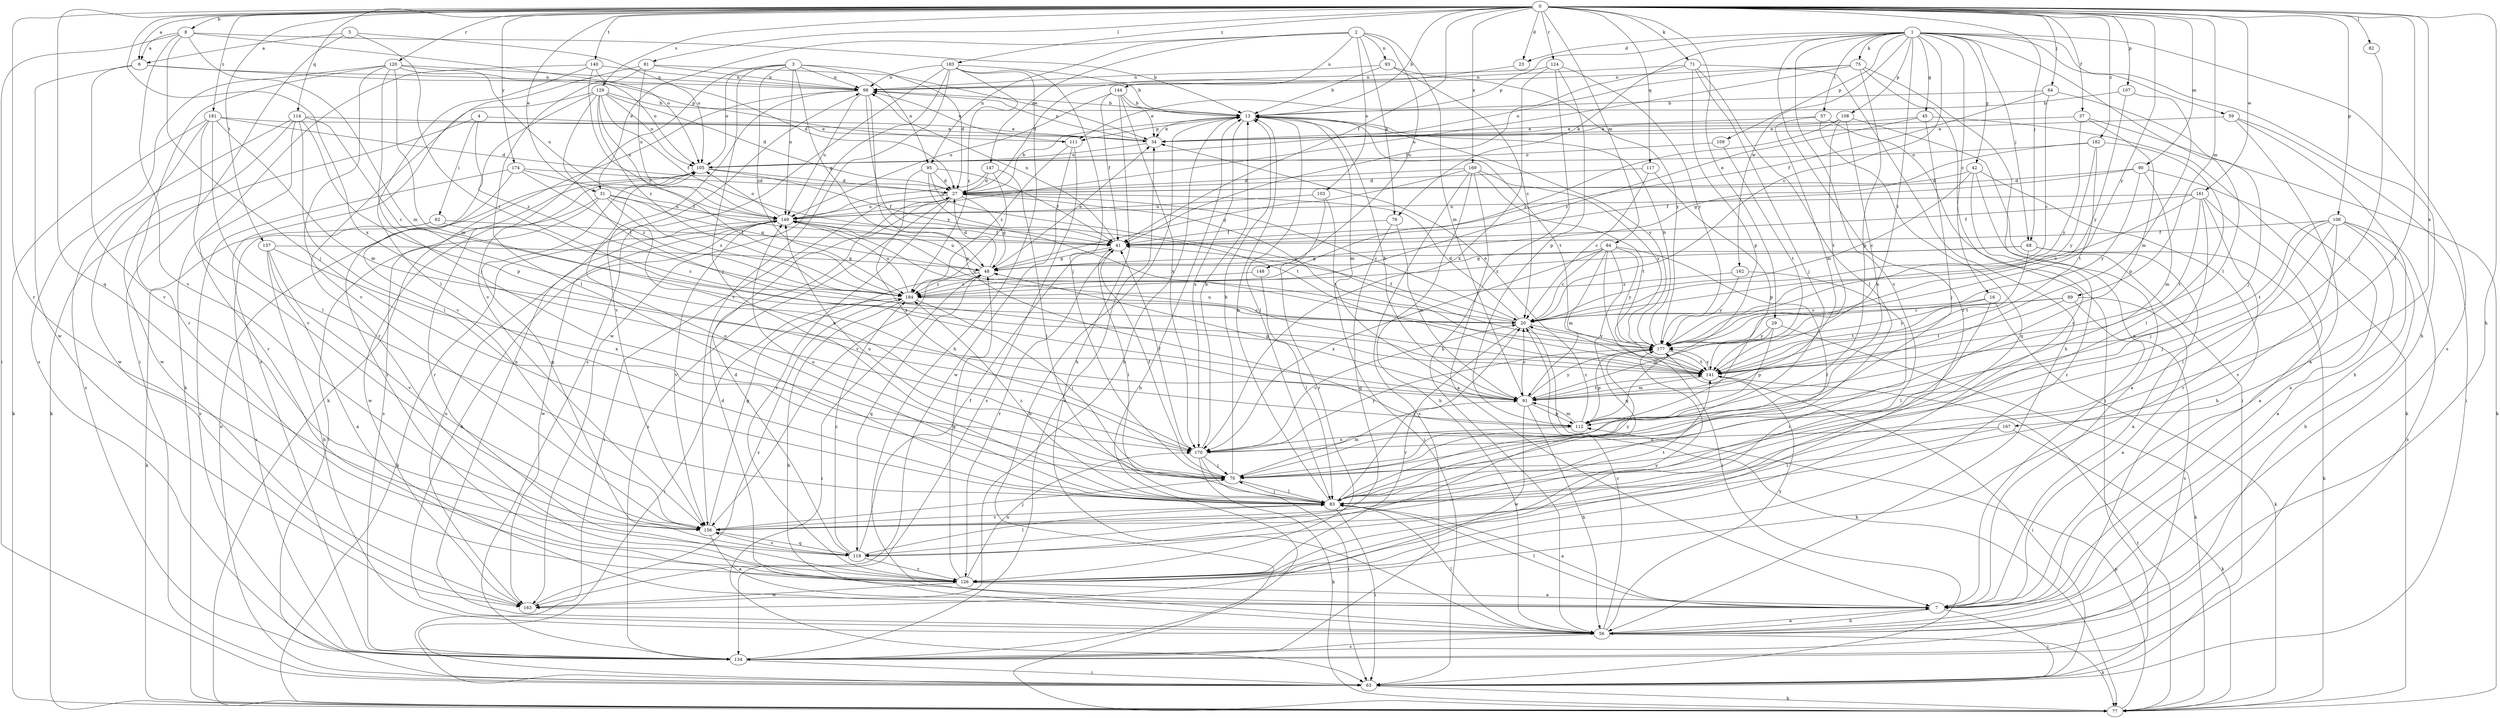 strict digraph  {
0;
1;
2;
3;
4;
5;
6;
7;
8;
13;
16;
20;
23;
27;
29;
31;
34;
37;
41;
42;
45;
48;
56;
57;
59;
62;
63;
64;
68;
70;
71;
75;
76;
77;
81;
82;
83;
84;
89;
90;
91;
93;
95;
98;
103;
105;
106;
107;
108;
109;
111;
112;
114;
117;
119;
120;
124;
126;
129;
134;
137;
140;
141;
144;
147;
148;
149;
156;
161;
162;
163;
167;
169;
170;
174;
177;
181;
182;
183;
184;
0 -> 6  [label=a];
0 -> 8  [label=b];
0 -> 13  [label=b];
0 -> 23  [label=d];
0 -> 29  [label=e];
0 -> 31  [label=e];
0 -> 37  [label=f];
0 -> 41  [label=f];
0 -> 56  [label=h];
0 -> 64  [label=j];
0 -> 68  [label=j];
0 -> 71  [label=k];
0 -> 81  [label=l];
0 -> 82  [label=l];
0 -> 83  [label=l];
0 -> 84  [label=m];
0 -> 89  [label=m];
0 -> 90  [label=m];
0 -> 106  [label=p];
0 -> 107  [label=p];
0 -> 114  [label=q];
0 -> 117  [label=q];
0 -> 119  [label=q];
0 -> 120  [label=r];
0 -> 124  [label=r];
0 -> 126  [label=r];
0 -> 129  [label=s];
0 -> 137  [label=t];
0 -> 140  [label=t];
0 -> 161  [label=w];
0 -> 167  [label=x];
0 -> 169  [label=x];
0 -> 170  [label=x];
0 -> 174  [label=y];
0 -> 177  [label=y];
0 -> 181  [label=z];
0 -> 182  [label=z];
0 -> 183  [label=z];
1 -> 16  [label=c];
1 -> 20  [label=c];
1 -> 23  [label=d];
1 -> 42  [label=g];
1 -> 45  [label=g];
1 -> 56  [label=h];
1 -> 57  [label=i];
1 -> 59  [label=i];
1 -> 68  [label=j];
1 -> 75  [label=k];
1 -> 76  [label=k];
1 -> 83  [label=l];
1 -> 108  [label=p];
1 -> 109  [label=p];
1 -> 111  [label=p];
1 -> 126  [label=r];
1 -> 134  [label=s];
1 -> 141  [label=t];
1 -> 156  [label=v];
1 -> 162  [label=w];
2 -> 31  [label=e];
2 -> 76  [label=k];
2 -> 91  [label=m];
2 -> 93  [label=n];
2 -> 95  [label=n];
2 -> 103  [label=o];
2 -> 144  [label=u];
2 -> 147  [label=u];
2 -> 148  [label=u];
3 -> 27  [label=d];
3 -> 48  [label=g];
3 -> 70  [label=j];
3 -> 95  [label=n];
3 -> 98  [label=n];
3 -> 105  [label=o];
3 -> 149  [label=u];
3 -> 156  [label=v];
3 -> 184  [label=z];
4 -> 34  [label=e];
4 -> 62  [label=i];
4 -> 77  [label=k];
4 -> 184  [label=z];
5 -> 6  [label=a];
5 -> 63  [label=i];
5 -> 105  [label=o];
5 -> 141  [label=t];
6 -> 98  [label=n];
6 -> 111  [label=p];
6 -> 156  [label=v];
6 -> 163  [label=w];
7 -> 27  [label=d];
7 -> 56  [label=h];
7 -> 63  [label=i];
7 -> 83  [label=l];
8 -> 6  [label=a];
8 -> 13  [label=b];
8 -> 63  [label=i];
8 -> 70  [label=j];
8 -> 91  [label=m];
8 -> 105  [label=o];
8 -> 156  [label=v];
13 -> 34  [label=e];
13 -> 83  [label=l];
13 -> 91  [label=m];
13 -> 111  [label=p];
13 -> 141  [label=t];
13 -> 170  [label=x];
13 -> 177  [label=y];
16 -> 20  [label=c];
16 -> 77  [label=k];
16 -> 83  [label=l];
16 -> 141  [label=t];
20 -> 27  [label=d];
20 -> 41  [label=f];
20 -> 77  [label=k];
20 -> 126  [label=r];
20 -> 149  [label=u];
20 -> 177  [label=y];
23 -> 27  [label=d];
27 -> 13  [label=b];
27 -> 20  [label=c];
27 -> 48  [label=g];
27 -> 63  [label=i];
27 -> 126  [label=r];
27 -> 134  [label=s];
27 -> 141  [label=t];
27 -> 149  [label=u];
29 -> 77  [label=k];
29 -> 91  [label=m];
29 -> 112  [label=p];
29 -> 177  [label=y];
31 -> 48  [label=g];
31 -> 63  [label=i];
31 -> 149  [label=u];
31 -> 163  [label=w];
31 -> 170  [label=x];
31 -> 184  [label=z];
34 -> 98  [label=n];
34 -> 105  [label=o];
37 -> 34  [label=e];
37 -> 77  [label=k];
37 -> 112  [label=p];
37 -> 177  [label=y];
41 -> 48  [label=g];
41 -> 83  [label=l];
41 -> 98  [label=n];
41 -> 126  [label=r];
42 -> 7  [label=a];
42 -> 20  [label=c];
42 -> 27  [label=d];
42 -> 56  [label=h];
42 -> 126  [label=r];
45 -> 34  [label=e];
45 -> 70  [label=j];
45 -> 77  [label=k];
45 -> 184  [label=z];
48 -> 27  [label=d];
48 -> 34  [label=e];
48 -> 63  [label=i];
48 -> 119  [label=q];
48 -> 149  [label=u];
48 -> 184  [label=z];
56 -> 7  [label=a];
56 -> 20  [label=c];
56 -> 77  [label=k];
56 -> 83  [label=l];
56 -> 98  [label=n];
56 -> 134  [label=s];
56 -> 177  [label=y];
57 -> 34  [label=e];
57 -> 63  [label=i];
57 -> 91  [label=m];
57 -> 119  [label=q];
59 -> 7  [label=a];
59 -> 34  [label=e];
59 -> 56  [label=h];
59 -> 63  [label=i];
62 -> 20  [label=c];
62 -> 41  [label=f];
62 -> 77  [label=k];
62 -> 134  [label=s];
63 -> 77  [label=k];
63 -> 105  [label=o];
64 -> 13  [label=b];
64 -> 20  [label=c];
64 -> 41  [label=f];
64 -> 70  [label=j];
68 -> 7  [label=a];
68 -> 48  [label=g];
68 -> 77  [label=k];
68 -> 141  [label=t];
68 -> 184  [label=z];
70 -> 13  [label=b];
70 -> 41  [label=f];
70 -> 83  [label=l];
70 -> 91  [label=m];
70 -> 149  [label=u];
71 -> 41  [label=f];
71 -> 56  [label=h];
71 -> 70  [label=j];
71 -> 83  [label=l];
71 -> 98  [label=n];
71 -> 112  [label=p];
75 -> 7  [label=a];
75 -> 98  [label=n];
75 -> 105  [label=o];
75 -> 112  [label=p];
75 -> 126  [label=r];
75 -> 149  [label=u];
76 -> 41  [label=f];
76 -> 91  [label=m];
76 -> 119  [label=q];
77 -> 13  [label=b];
77 -> 112  [label=p];
77 -> 141  [label=t];
81 -> 34  [label=e];
81 -> 83  [label=l];
81 -> 98  [label=n];
81 -> 134  [label=s];
81 -> 149  [label=u];
82 -> 70  [label=j];
83 -> 7  [label=a];
83 -> 13  [label=b];
83 -> 20  [label=c];
83 -> 63  [label=i];
83 -> 70  [label=j];
83 -> 105  [label=o];
83 -> 149  [label=u];
83 -> 156  [label=v];
83 -> 177  [label=y];
83 -> 184  [label=z];
84 -> 20  [label=c];
84 -> 48  [label=g];
84 -> 63  [label=i];
84 -> 83  [label=l];
84 -> 91  [label=m];
84 -> 119  [label=q];
84 -> 170  [label=x];
84 -> 177  [label=y];
89 -> 7  [label=a];
89 -> 20  [label=c];
89 -> 134  [label=s];
89 -> 141  [label=t];
89 -> 177  [label=y];
90 -> 7  [label=a];
90 -> 27  [label=d];
90 -> 41  [label=f];
90 -> 91  [label=m];
90 -> 177  [label=y];
91 -> 13  [label=b];
91 -> 20  [label=c];
91 -> 48  [label=g];
91 -> 56  [label=h];
91 -> 112  [label=p];
91 -> 141  [label=t];
91 -> 163  [label=w];
91 -> 177  [label=y];
93 -> 13  [label=b];
93 -> 20  [label=c];
93 -> 98  [label=n];
93 -> 177  [label=y];
95 -> 27  [label=d];
95 -> 41  [label=f];
95 -> 141  [label=t];
95 -> 170  [label=x];
95 -> 177  [label=y];
98 -> 13  [label=b];
98 -> 77  [label=k];
98 -> 112  [label=p];
98 -> 149  [label=u];
98 -> 156  [label=v];
98 -> 177  [label=y];
103 -> 63  [label=i];
103 -> 126  [label=r];
103 -> 149  [label=u];
105 -> 27  [label=d];
105 -> 41  [label=f];
105 -> 119  [label=q];
105 -> 126  [label=r];
105 -> 134  [label=s];
106 -> 7  [label=a];
106 -> 41  [label=f];
106 -> 56  [label=h];
106 -> 70  [label=j];
106 -> 83  [label=l];
106 -> 134  [label=s];
106 -> 141  [label=t];
106 -> 156  [label=v];
107 -> 13  [label=b];
107 -> 91  [label=m];
107 -> 177  [label=y];
108 -> 34  [label=e];
108 -> 63  [label=i];
108 -> 141  [label=t];
108 -> 170  [label=x];
108 -> 184  [label=z];
109 -> 105  [label=o];
109 -> 141  [label=t];
111 -> 98  [label=n];
111 -> 134  [label=s];
111 -> 163  [label=w];
111 -> 184  [label=z];
112 -> 20  [label=c];
112 -> 91  [label=m];
112 -> 170  [label=x];
114 -> 20  [label=c];
114 -> 34  [label=e];
114 -> 83  [label=l];
114 -> 112  [label=p];
114 -> 126  [label=r];
114 -> 134  [label=s];
114 -> 163  [label=w];
117 -> 20  [label=c];
117 -> 27  [label=d];
117 -> 112  [label=p];
119 -> 27  [label=d];
119 -> 41  [label=f];
119 -> 83  [label=l];
119 -> 126  [label=r];
119 -> 156  [label=v];
119 -> 184  [label=z];
120 -> 70  [label=j];
120 -> 91  [label=m];
120 -> 98  [label=n];
120 -> 105  [label=o];
120 -> 126  [label=r];
120 -> 134  [label=s];
120 -> 149  [label=u];
120 -> 156  [label=v];
124 -> 56  [label=h];
124 -> 98  [label=n];
124 -> 112  [label=p];
124 -> 170  [label=x];
124 -> 177  [label=y];
126 -> 7  [label=a];
126 -> 48  [label=g];
126 -> 163  [label=w];
126 -> 170  [label=x];
126 -> 177  [label=y];
129 -> 13  [label=b];
129 -> 27  [label=d];
129 -> 41  [label=f];
129 -> 105  [label=o];
129 -> 126  [label=r];
129 -> 141  [label=t];
129 -> 149  [label=u];
129 -> 156  [label=v];
129 -> 184  [label=z];
134 -> 13  [label=b];
134 -> 34  [label=e];
134 -> 63  [label=i];
137 -> 7  [label=a];
137 -> 48  [label=g];
137 -> 56  [label=h];
137 -> 156  [label=v];
137 -> 170  [label=x];
140 -> 27  [label=d];
140 -> 77  [label=k];
140 -> 83  [label=l];
140 -> 98  [label=n];
140 -> 184  [label=z];
141 -> 34  [label=e];
141 -> 63  [label=i];
141 -> 91  [label=m];
141 -> 149  [label=u];
141 -> 177  [label=y];
144 -> 13  [label=b];
144 -> 34  [label=e];
144 -> 41  [label=f];
144 -> 56  [label=h];
144 -> 149  [label=u];
144 -> 170  [label=x];
147 -> 27  [label=d];
147 -> 83  [label=l];
147 -> 149  [label=u];
147 -> 156  [label=v];
148 -> 83  [label=l];
148 -> 184  [label=z];
149 -> 41  [label=f];
149 -> 56  [label=h];
149 -> 77  [label=k];
149 -> 105  [label=o];
149 -> 156  [label=v];
149 -> 163  [label=w];
156 -> 7  [label=a];
156 -> 48  [label=g];
156 -> 70  [label=j];
156 -> 119  [label=q];
156 -> 141  [label=t];
161 -> 7  [label=a];
161 -> 20  [label=c];
161 -> 41  [label=f];
161 -> 70  [label=j];
161 -> 126  [label=r];
161 -> 141  [label=t];
161 -> 149  [label=u];
162 -> 126  [label=r];
162 -> 177  [label=y];
162 -> 184  [label=z];
163 -> 13  [label=b];
163 -> 149  [label=u];
163 -> 184  [label=z];
167 -> 77  [label=k];
167 -> 83  [label=l];
167 -> 170  [label=x];
169 -> 7  [label=a];
169 -> 27  [label=d];
169 -> 48  [label=g];
169 -> 56  [label=h];
169 -> 134  [label=s];
169 -> 141  [label=t];
169 -> 177  [label=y];
170 -> 13  [label=b];
170 -> 20  [label=c];
170 -> 41  [label=f];
170 -> 63  [label=i];
170 -> 70  [label=j];
170 -> 77  [label=k];
170 -> 177  [label=y];
174 -> 27  [label=d];
174 -> 41  [label=f];
174 -> 126  [label=r];
174 -> 134  [label=s];
174 -> 184  [label=z];
177 -> 13  [label=b];
177 -> 112  [label=p];
177 -> 141  [label=t];
181 -> 27  [label=d];
181 -> 34  [label=e];
181 -> 77  [label=k];
181 -> 83  [label=l];
181 -> 91  [label=m];
181 -> 156  [label=v];
181 -> 163  [label=w];
182 -> 48  [label=g];
182 -> 83  [label=l];
182 -> 105  [label=o];
182 -> 141  [label=t];
182 -> 177  [label=y];
183 -> 13  [label=b];
183 -> 56  [label=h];
183 -> 70  [label=j];
183 -> 98  [label=n];
183 -> 134  [label=s];
183 -> 156  [label=v];
183 -> 163  [label=w];
183 -> 184  [label=z];
184 -> 20  [label=c];
184 -> 56  [label=h];
184 -> 63  [label=i];
184 -> 70  [label=j];
184 -> 149  [label=u];
}
